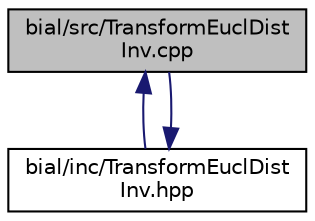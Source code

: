 digraph "bial/src/TransformEuclDistInv.cpp"
{
  edge [fontname="Helvetica",fontsize="10",labelfontname="Helvetica",labelfontsize="10"];
  node [fontname="Helvetica",fontsize="10",shape=record];
  Node1 [label="bial/src/TransformEuclDist\lInv.cpp",height=0.2,width=0.4,color="black", fillcolor="grey75", style="filled", fontcolor="black"];
  Node1 -> Node2 [dir="back",color="midnightblue",fontsize="10",style="solid",fontname="Helvetica"];
  Node2 [label="bial/inc/TransformEuclDist\lInv.hpp",height=0.2,width=0.4,color="black", fillcolor="white", style="filled",URL="$_transform_eucl_dist_inv_8hpp.html"];
  Node2 -> Node1 [dir="back",color="midnightblue",fontsize="10",style="solid",fontname="Helvetica"];
}
